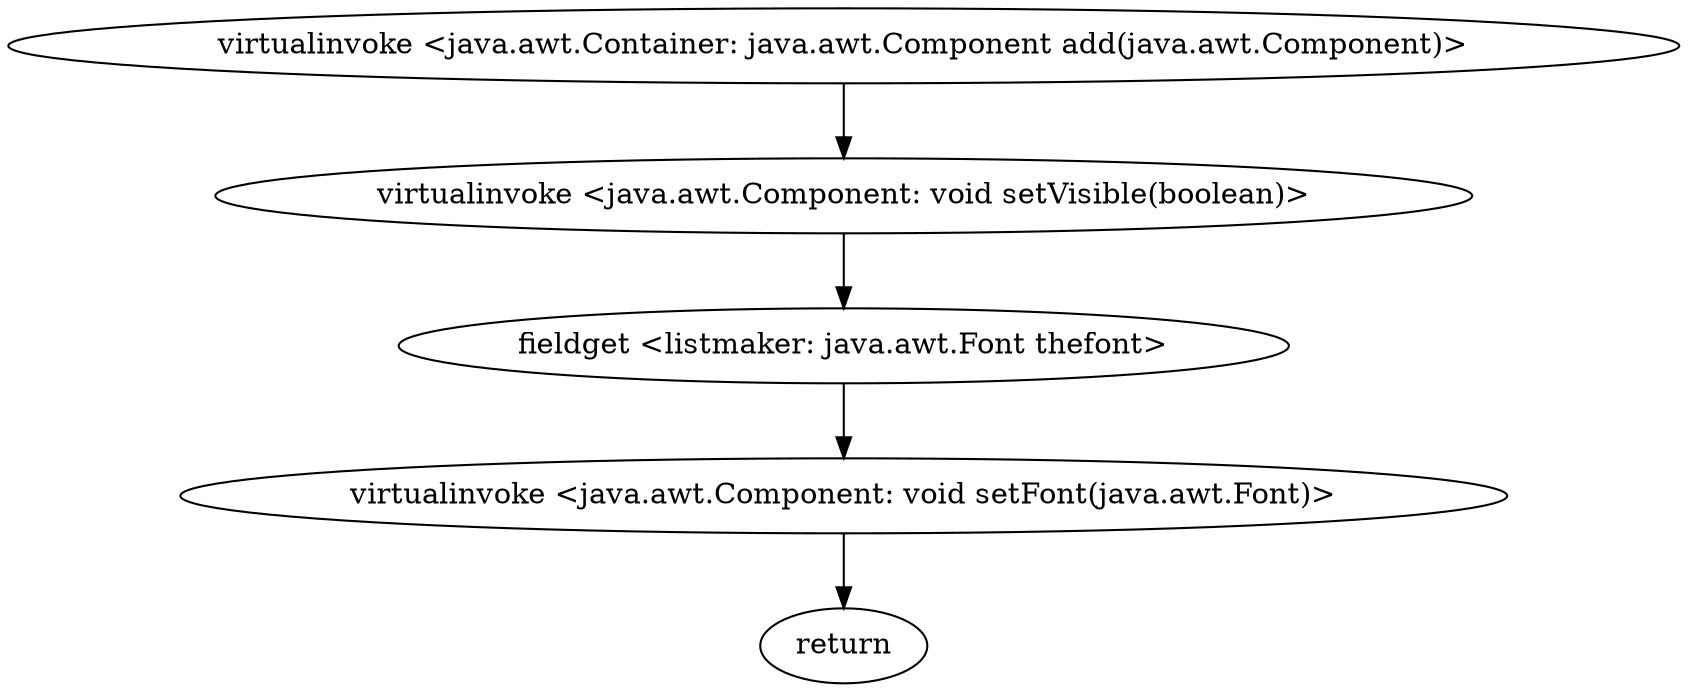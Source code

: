 digraph "" {
"virtualinvoke <java.awt.Container: java.awt.Component add(java.awt.Component)>";
 "virtualinvoke <java.awt.Container: java.awt.Component add(java.awt.Component)>"->"virtualinvoke <java.awt.Component: void setVisible(boolean)>";
 "virtualinvoke <java.awt.Component: void setVisible(boolean)>"->"fieldget <listmaker: java.awt.Font thefont>";
 "fieldget <listmaker: java.awt.Font thefont>"->"virtualinvoke <java.awt.Component: void setFont(java.awt.Font)>";
 "virtualinvoke <java.awt.Component: void setFont(java.awt.Font)>"->"return";
}
